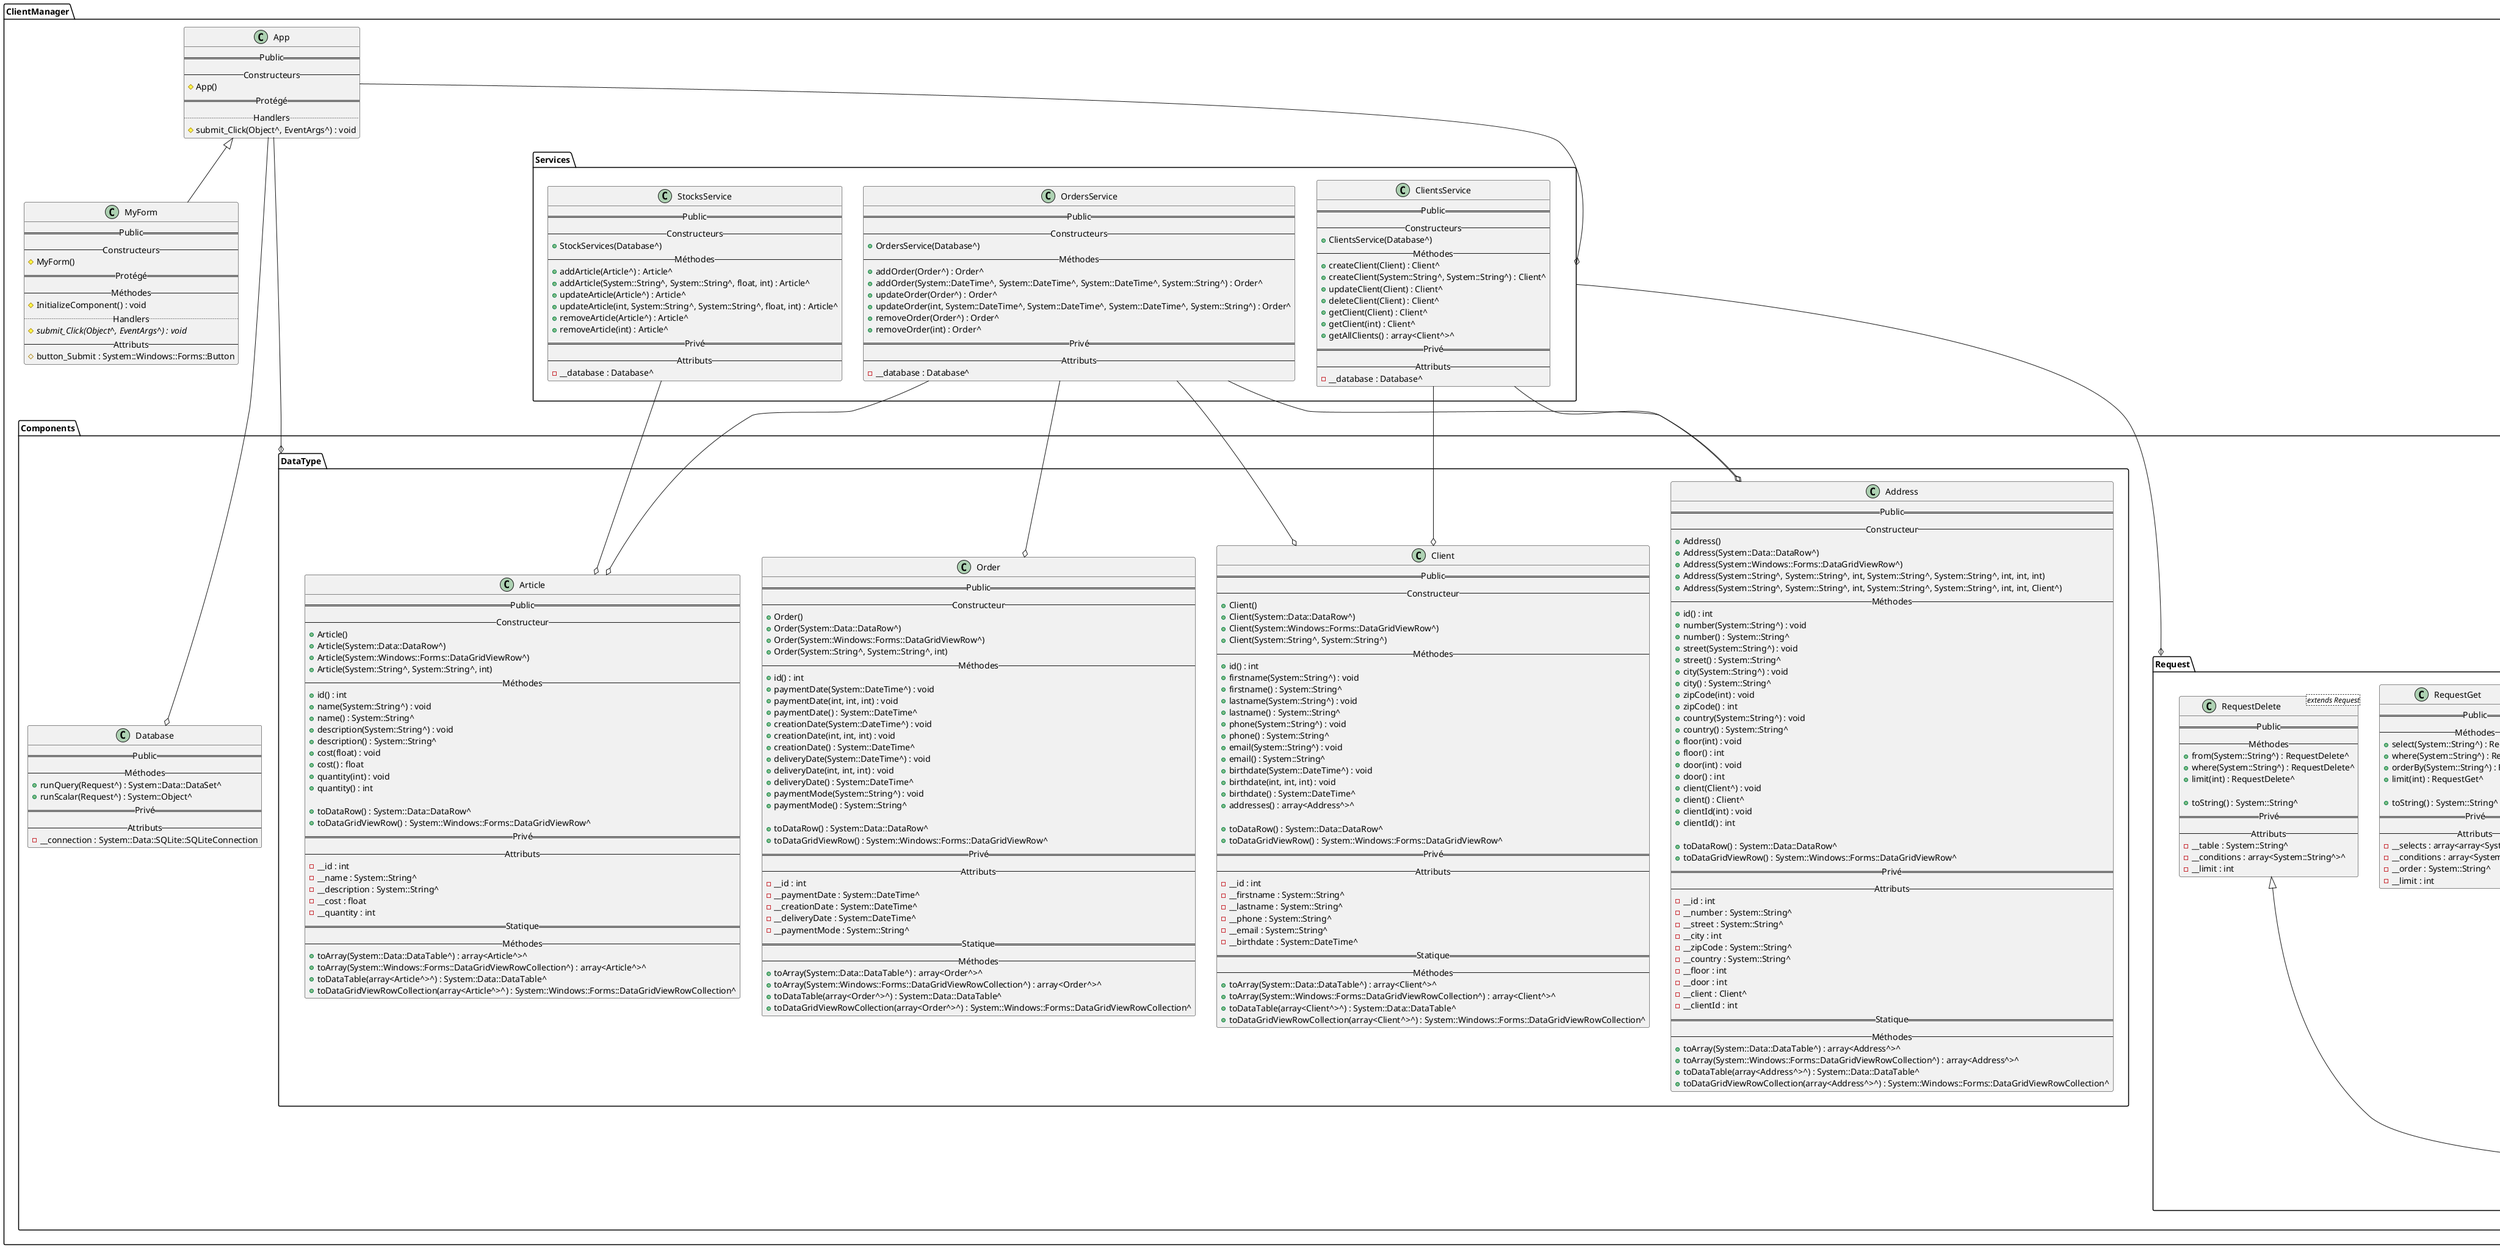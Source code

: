 @startuml Diagramme de classe
set namespaceSeparator ::

namespace ClientManager {

    class App {
        == Public ==
        -- Constructeurs --
        # App()
        == Protégé ==
        .. Handlers ..
        # submit_Click(Object^, EventArgs^) : void
    }
    class MyForm {
        == Public ==
        -- Constructeurs --
        # MyForm()
        == Protégé ==
        -- Méthodes --
        # InitializeComponent() : void
        .. Handlers ..
        # {abstract} submit_Click(Object^, EventArgs^) : void
        -- Attributs --
        # button_Submit : System::Windows::Forms::Button 
    }

    namespace Components {

        namespace DataType {

            class Client {
                == Public ==
                -- Constructeur --
                + Client()
                + Client(System::Data::DataRow^)
                + Client(System::Windows::Forms::DataGridViewRow^)
                + Client(System::String^, System::String^)
                -- Méthodes --
                + id() : int
                + firstname(System::String^) : void
                + firstname() : System::String^
                + lastname(System::String^) : void
                + lastname() : System::String^
                + phone(System::String^) : void
                + phone() : System::String^
                + email(System::String^) : void
                + email() : System::String^
                + birthdate(System::DateTime^) : void
                + birthdate(int, int, int) : void
                + birthdate() : System::DateTime^
                + addresses() : array<Address^>^

                + toDataRow() : System::Data::DataRow^
                + toDataGridViewRow() : System::Windows::Forms::DataGridViewRow^
                == Privé ==
                -- Attributs --
                - __id : int
                - __firstname : System::String^
                - __lastname : System::String^
                - __phone : System::String^
                - __email : System::String^
                - __birthdate : System::DateTime^
                == Statique ==
                -- Méthodes --
                + toArray(System::Data::DataTable^) : array<Client^>^
                + toArray(System::Windows::Forms::DataGridViewRowCollection^) : array<Client^>^
                + toDataTable(array<Client^>^) : System::Data::DataTable^
                + toDataGridViewRowCollection(array<Client^>^) : System::Windows::Forms::DataGridViewRowCollection^
            }
            class Address {
                == Public ==
                -- Constructeur --
                + Address()
                + Address(System::Data::DataRow^)
                + Address(System::Windows::Forms::DataGridViewRow^)
                + Address(System::String^, System::String^, int, System::String^, System::String^, int, int, int)
                + Address(System::String^, System::String^, int, System::String^, System::String^, int, int, Client^)
                -- Méthodes --
                + id() : int
                + number(System::String^) : void
                + number() : System::String^
                + street(System::String^) : void
                + street() : System::String^
                + city(System::String^) : void
                + city() : System::String^
                + zipCode(int) : void
                + zipCode() : int
                + country(System::String^) : void
                + country() : System::String^
                + floor(int) : void
                + floor() : int
                + door(int) : void
                + door() : int
                + client(Client^) : void
                + client() : Client^
                + clientId(int) : void
                + clientId() : int

                + toDataRow() : System::Data::DataRow^
                + toDataGridViewRow() : System::Windows::Forms::DataGridViewRow^
                == Privé ==
                -- Attributs --
                - __id : int
                - __number : System::String^
                - __street : System::String^
                - __city : int
                - __zipCode : System::String^
                - __country : System::String^
                - __floor : int
                - __door : int
                - __client : Client^
                - __clientId : int
                == Statique ==
                -- Méthodes --
                + toArray(System::Data::DataTable^) : array<Address^>^
                + toArray(System::Windows::Forms::DataGridViewRowCollection^) : array<Address^>^
                + toDataTable(array<Address^>^) : System::Data::DataTable^
                + toDataGridViewRowCollection(array<Address^>^) : System::Windows::Forms::DataGridViewRowCollection^
            }
            class Article {
                == Public ==
                -- Constructeur --
                + Article()
                + Article(System::Data::DataRow^)
                + Article(System::Windows::Forms::DataGridViewRow^)
                + Article(System::String^, System::String^, int)
                -- Méthodes --
                + id() : int
                + name(System::String^) : void
                + name() : System::String^
                + description(System::String^) : void
                + description() : System::String^
                + cost(float) : void
                + cost() : float
                + quantity(int) : void
                + quantity() : int

                + toDataRow() : System::Data::DataRow^
                + toDataGridViewRow() : System::Windows::Forms::DataGridViewRow^
                == Privé ==
                -- Attributs --
                - __id : int
                - __name : System::String^
                - __description : System::String^
                - __cost : float
                - __quantity : int
                == Statique ==
                -- Méthodes --
                + toArray(System::Data::DataTable^) : array<Article^>^
                + toArray(System::Windows::Forms::DataGridViewRowCollection^) : array<Article^>^
                + toDataTable(array<Article^>^) : System::Data::DataTable^
                + toDataGridViewRowCollection(array<Article^>^) : System::Windows::Forms::DataGridViewRowCollection^
            }
            class Order {
                == Public ==
                -- Constructeur --
                + Order()
                + Order(System::Data::DataRow^)
                + Order(System::Windows::Forms::DataGridViewRow^)
                + Order(System::String^, System::String^, int)
                -- Méthodes --
                + id() : int
                + paymentDate(System::DateTime^) : void
                + paymentDate(int, int, int) : void
                + paymentDate() : System::DateTime^
                + creationDate(System::DateTime^) : void
                + creationDate(int, int, int) : void
                + creationDate() : System::DateTime^
                + deliveryDate(System::DateTime^) : void
                + deliveryDate(int, int, int) : void
                + deliveryDate() : System::DateTime^
                + paymentMode(System::String^) : void
                + paymentMode() : System::String^

                + toDataRow() : System::Data::DataRow^
                + toDataGridViewRow() : System::Windows::Forms::DataGridViewRow^
                == Privé ==
                -- Attributs --
                - __id : int
                - __paymentDate : System::DateTime^
                - __creationDate : System::DateTime^
                - __deliveryDate : System::DateTime^
                - __paymentMode : System::String^
                == Statique ==
                -- Méthodes --
                + toArray(System::Data::DataTable^) : array<Order^>^
                + toArray(System::Windows::Forms::DataGridViewRowCollection^) : array<Order^>^
                + toDataTable(array<Order^>^) : System::Data::DataTable^
                + toDataGridViewRowCollection(array<Order^>^) : System::Windows::Forms::DataGridViewRowCollection^
            }

        }

        class Database {
            == Public ==
            -- Méthodes --
            + runQuery(Request^) : System::Data::DataSet^
            + runScalar(Request^) : System::Object^
            == Privé ==
            -- Attributs --
            - __connection : System::Data::SQLite::SQLiteConnection
        }

        namespace Request {

            class Request {
                == Public ==
                -- Méthodes --
                + {abstract} toString() : System::String^
            }
            class RequestGet<extends Request> {
                == Public ==
                -- Méthodes --
                + select(System::String^) : RequestGet^
                + where(System::String^) : RequestGet^
                + orderBy(System::String^) : RequestGet^
                + limit(int) : RequestGet^

                + toString() : System::String^
                == Privé ==
                -- Attributs --
                - __selects : array<array<System::String^>^>^
                - __conditions : array<System::String^>^
                - __order : System::String^
                - __limit : int
            }
            class RequestDelete<extends Request> {
                == Public ==
                -- Méthodes --
                + from(System::String^) : RequestDelete^
                + where(System::String^) : RequestDelete^
                + limit(int) : RequestDelete^

                + toString() : System::String^
                == Privé ==
                -- Attributs --
                - __table : System::String^
                - __conditions : array<System::String^>^
                - __limit : int
            }
            class RequestInsert<extends Request> {
                == Public ==
                -- Méthodes --
                + into(System::String^) : RequestInsert^
                + value(System::String^, System::String^) : RequestInsert^

                + toString() : System::String^
                == Privé ==
                -- Attributs --
                - __column : System::String^
                - __values : System::String^
            }
            class RequestUpdate<extends Request> {
                == Public ==
                -- Méthodes --
                + into(System::String^) : RequestUpdate
                + set(System::String^, System::String^) : RequestUpdate
                + where(System::String^) : RequestUpdate
                + limit(int) : RequestUpdate

                + toString() : System::String^
                == Privé ==
                -- Attributs --
                - __table : System::String^
                - __sets : array<System::String^>^
                - __conditions : array<System::String^>^
                - __limit : int
            }

            RequestGet <|-- Request
            RequestDelete <|-- Request
            RequestInsert <|-- Request
            RequestUpdate <|-- Request

        }

    }

    namespace Services {

        class ClientsService {
            == Public ==
            -- Constructeurs --
            + ClientsService(Database^)
            -- Méthodes --
            + createClient(Client) : Client^
            + createClient(System::String^, System::String^) : Client^
            + updateClient(Client) : Client^
            + deleteClient(Client) : Client^
            + getClient(Client) : Client^
            + getClient(int) : Client^
            + getAllClients() : array<Client^>^
            == Privé ==
            -- Attributs --
            - __database : Database^
        }
        class StocksService {
            == Public ==
            -- Constructeurs --
            + StockServices(Database^)
            -- Méthodes --
            + addArticle(Article^) : Article^
            + addArticle(System::String^, System::String^, float, int) : Article^
            + updateArticle(Article^) : Article^
            + updateArticle(int, System::String^, System::String^, float, int) : Article^
            + removeArticle(Article^) : Article^
            + removeArticle(int) : Article^
            == Privé ==
            -- Attributs --
            - __database : Database^
        }
        class OrdersService {
            == Public ==
            -- Constructeurs --
            + OrdersService(Database^)
            -- Méthodes --
            + addOrder(Order^) : Order^
            + addOrder(System::DateTime^, System::DateTime^, System::DateTime^, System::String^) : Order^
            + updateOrder(Order^) : Order^
            + updateOrder(int, System::DateTime^, System::DateTime^, System::DateTime^, System::String^) : Order^
            + removeOrder(Order^) : Order^
            + removeOrder(int) : Order^
            == Privé ==
            -- Attributs --
            - __database : Database^
        }

    }

    App <|-- MyForm

    ' App --o ClientManager::Services::ClientsService
    ' App --o ClientManager::Services::StocksService
    ' App --o ClientManager::Services::OrdersService

    App --o ClientManager::Services

    App --o ClientManager::Components::Database

    ' ClientManager::Services::ClientsService --o ClientManager::Components::Request::RequestGet
    ' ClientManager::Services::ClientsService --o ClientManager::Components::Request::RequestDelete
    ' ClientManager::Services::ClientsService --o ClientManager::Components::Request::RequestInsert
    ' ClientManager::Services::ClientsService --o ClientManager::Components::Request::RequestUpdate

    ClientManager::Services::ClientsService --o ClientManager::Components::DataType::Client
    ClientManager::Services::ClientsService --o ClientManager::Components::DataType::Address

    ' ClientManager::Services::StocksService --o ClientManager::Components::Request::RequestGet
    ' ClientManager::Services::StocksService --o ClientManager::Components::Request::RequestDelete
    ' ClientManager::Services::StocksService --o ClientManager::Components::Request::RequestInsert
    ' ClientManager::Services::StocksService --o ClientManager::Components::Request::RequestUpdate

    ' ClientManager::Services::StocksService --o ClientManager::Components::DataType::Client
    ' ClientManager::Services::StocksService --o ClientManager::Components::DataType::Address
    ClientManager::Services::StocksService --o ClientManager::Components::DataType::Article

    ' ClientManager::Services::OrdersService --o ClientManager::Components::Request::RequestGet
    ' ClientManager::Services::OrdersService --o ClientManager::Components::Request::RequestDelete
    ' ClientManager::Services::OrdersService --o ClientManager::Components::Request::RequestInsert
    ' ClientManager::Services::OrdersService --o ClientManager::Components::Request::RequestUpdate

    ClientManager::Services::OrdersService --o ClientManager::Components::DataType::Client
    ClientManager::Services::OrdersService --o ClientManager::Components::DataType::Address
    ClientManager::Services::OrdersService --o ClientManager::Components::DataType::Article
    ClientManager::Services::OrdersService --o ClientManager::Components::DataType::Order

    ' ClientManager::Services::ClientsService --o ClientManager::Components::Request
    ' ClientManager::Services::StocksService --o ClientManager::Components::Request
    ' ClientManager::Services::OrdersService --o ClientManager::Components::Request

    ClientManager::Services --o ClientManager::Components::Request

    ClientManager::App --o ClientManager::Components::DataType
}

@enduml